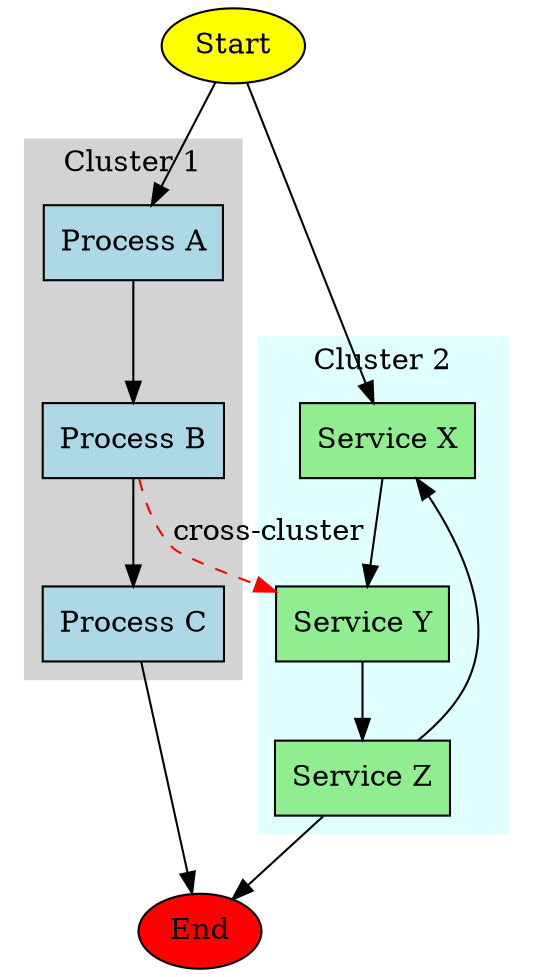 digraph ComplexGraph {
    rankdir=TB;
    node [shape=record, style=filled];
    
    subgraph cluster_0 {
        label="Cluster 1";
        style=filled;
        color=lightgrey;
        
        a0 [label="Process A", fillcolor=lightblue];
        a1 [label="Process B", fillcolor=lightblue];
        a2 [label="Process C", fillcolor=lightblue];
        
        a0 -> a1 -> a2;
    }
    
    subgraph cluster_1 {
        label="Cluster 2";
        style=filled;
        color=lightcyan;
        
        b0 [label="Service X", fillcolor=lightgreen];
        b1 [label="Service Y", fillcolor=lightgreen];
        b2 [label="Service Z", fillcolor=lightgreen];
        
        b0 -> b1;
        b1 -> b2;
        b2 -> b0;
    }
    
    start [label="Start", shape=ellipse, fillcolor=yellow];
    end [label="End", shape=ellipse, fillcolor=red];
    
    start -> a0;
    start -> b0;
    a2 -> end;
    b2 -> end;
    
    a1 -> b1 [style=dashed, color=red, label="cross-cluster"];
}